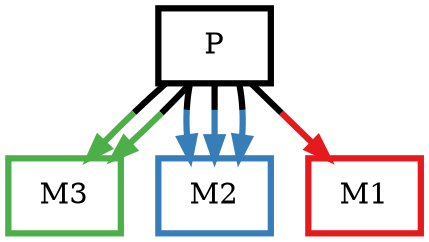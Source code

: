 digraph barS {
	{
		rank=same
	0 [shape=box,penwidth=3,colorscheme=set19,color=0,label="P"]
	}
	{
		rank=same
		3 [shape=box,penwidth=3,colorscheme=set19,color=3,label="M3"]
		2 [shape=box,penwidth=3,colorscheme=set19,color=2,label="M2"]
		1 [shape=box,penwidth=3,colorscheme=set19,color=1,label="M1"]
	}
	0 -> 3 [penwidth=3,colorscheme=set19,color="0;0.5:3"]
	0 -> 3 [penwidth=3,colorscheme=set19,color="0;0.5:3"]
	0 -> 2 [penwidth=3,colorscheme=set19,color="0;0.5:2"]
	0 -> 2 [penwidth=3,colorscheme=set19,color="0;0.5:2"]
	0 -> 2 [penwidth=3,colorscheme=set19,color="0;0.5:2"]
	0 -> 1 [penwidth=3,colorscheme=set19,color="0;0.5:1"]
}
